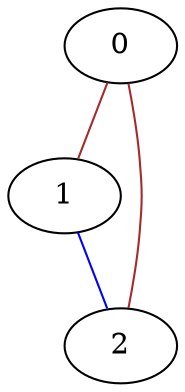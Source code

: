 strict graph "complete_graph(3)" {
0;
1;
2;
0 -- 1  [color=brown];
0 -- 2  [color=brown];
1 -- 2  [color=blue];
}
